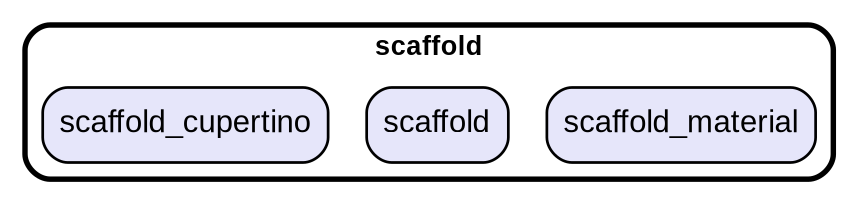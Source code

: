 digraph "" {
  graph [style=rounded fontname="Arial Black" fontsize=13 penwidth=2.6];
  node [shape=rect style="filled,rounded" fontname=Arial fontsize=15 fillcolor=Lavender penwidth=1.3];
  edge [penwidth=1.3];
  "/scaffold_material.dart" [label="scaffold_material"];
  "/scaffold.dart" [label="scaffold"];
  "/scaffold_cupertino.dart" [label="scaffold_cupertino"];
  subgraph "cluster~" {
    label="scaffold";
    "/scaffold_material.dart";
    "/scaffold.dart";
    "/scaffold_cupertino.dart";
  }
}
